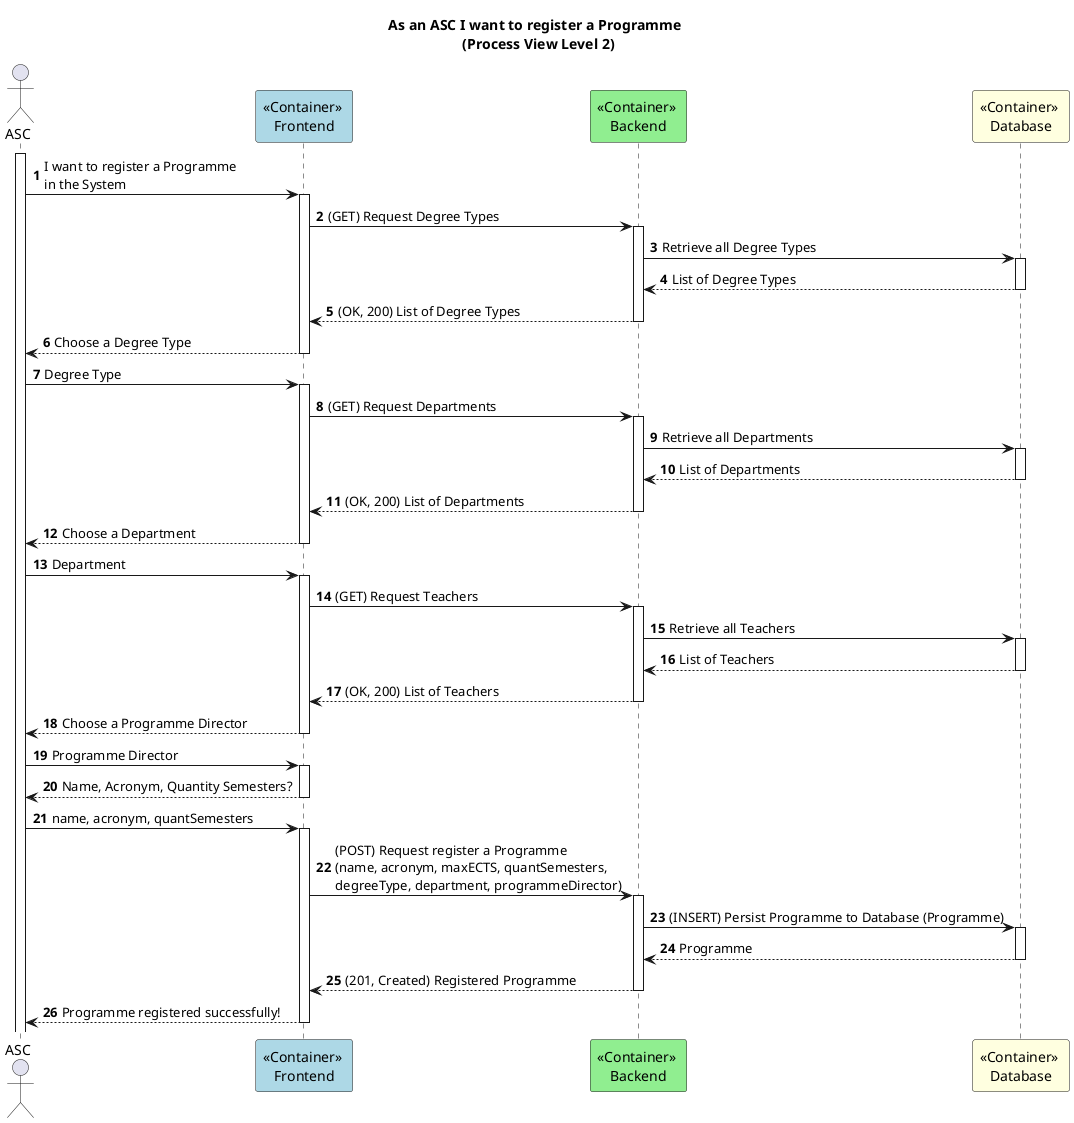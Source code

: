@startuml

autonumber

title As an ASC I want to register a Programme \n (Process View Level 2)

actor ASC as Admin
participant "<<Container>> \nFrontend" as FE #lightblue
participant "<<Container>> \nBackend" as BE #lightgreen
participant "<<Container>> \nDatabase" as BD #lightyellow

activate Admin
Admin -> FE ++: I want to register a Programme \nin the System
FE -> BE ++: (GET) Request Degree Types
BE -> BD ++: Retrieve all Degree Types
BD --> BE --: List of Degree Types
BE --> FE --: (OK, 200) List of Degree Types
FE --> Admin --: Choose a Degree Type
Admin -> FE ++: Degree Type

FE -> BE ++: (GET) Request Departments
BE -> BD ++: Retrieve all Departments
BD --> BE --: List of Departments
BE --> FE --: (OK, 200) List of Departments
FE --> Admin --: Choose a Department
Admin -> FE ++: Department

FE -> BE ++: (GET) Request Teachers
BE -> BD ++: Retrieve all Teachers
BD --> BE --: List of Teachers
BE --> FE --: (OK, 200) List of Teachers
FE --> Admin --: Choose a Programme Director
Admin -> FE ++: Programme Director

FE --> Admin --: Name, Acronym, Quantity Semesters?
Admin -> FE ++: name, acronym, quantSemesters
FE -> BE ++: (POST) Request register a Programme \n(name, acronym, maxECTS, quantSemesters, \ndegreeType, department, programmeDirector)
BE -> BD ++: (INSERT) Persist Programme to Database (Programme)
BD --> BE --: Programme
BE --> FE --: (201, Created) Registered Programme
FE --> Admin --: Programme registered successfully!

@enduml